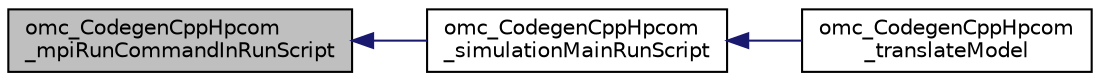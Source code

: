 digraph "omc_CodegenCppHpcom_mpiRunCommandInRunScript"
{
  edge [fontname="Helvetica",fontsize="10",labelfontname="Helvetica",labelfontsize="10"];
  node [fontname="Helvetica",fontsize="10",shape=record];
  rankdir="LR";
  Node6836 [label="omc_CodegenCppHpcom\l_mpiRunCommandInRunScript",height=0.2,width=0.4,color="black", fillcolor="grey75", style="filled", fontcolor="black"];
  Node6836 -> Node6837 [dir="back",color="midnightblue",fontsize="10",style="solid",fontname="Helvetica"];
  Node6837 [label="omc_CodegenCppHpcom\l_simulationMainRunScript",height=0.2,width=0.4,color="black", fillcolor="white", style="filled",URL="$d0/d7b/_codegen_cpp_hpcom_8h.html#a9a7b808220797de018e650a22d87b0ca"];
  Node6837 -> Node6838 [dir="back",color="midnightblue",fontsize="10",style="solid",fontname="Helvetica"];
  Node6838 [label="omc_CodegenCppHpcom\l_translateModel",height=0.2,width=0.4,color="black", fillcolor="white", style="filled",URL="$d0/d7b/_codegen_cpp_hpcom_8h.html#a423a0801fb73dbae738bcf88b4d4f9b1"];
}
